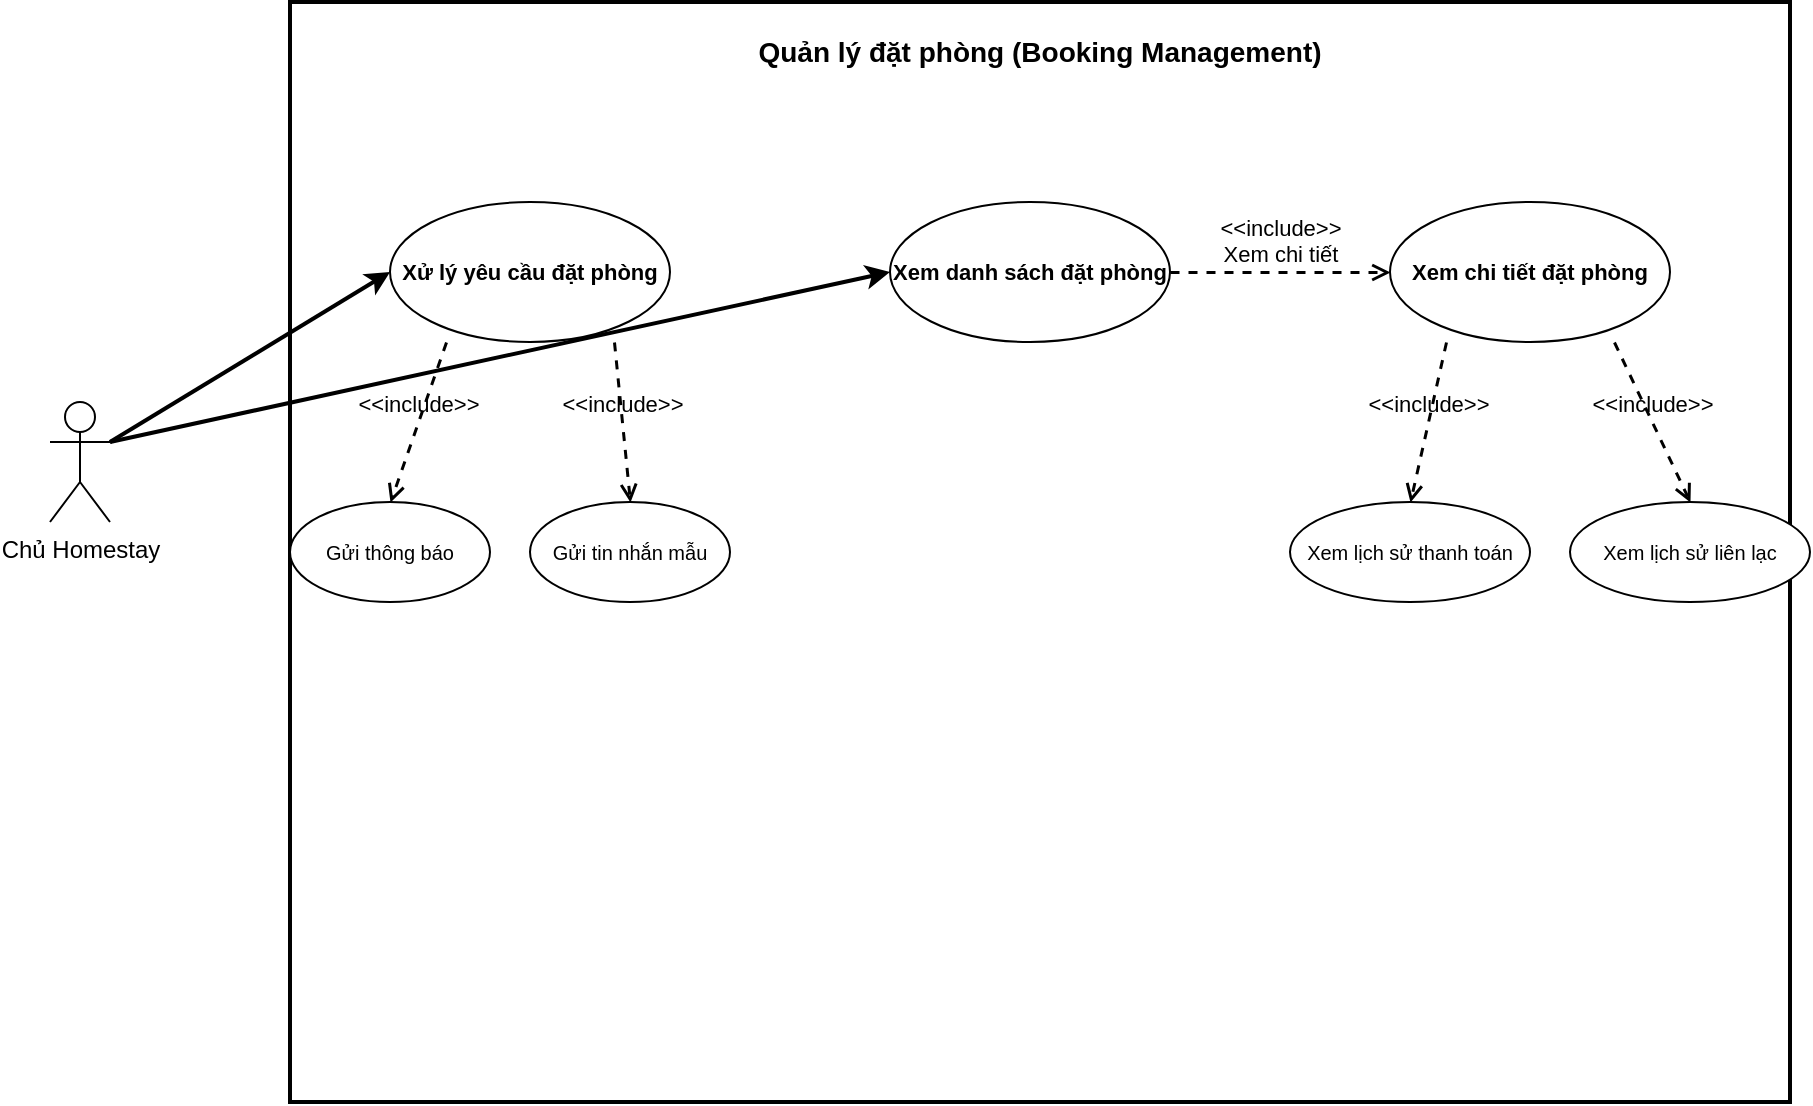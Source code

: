 <mxfile version="28.2.5">
  <diagram name="Booking Management" id="booking-management">
    <mxGraphModel grid="1" page="1" gridSize="10" guides="1" tooltips="1" connect="1" arrows="1" fold="1" pageScale="1" pageWidth="1000" pageHeight="700" math="0" shadow="0">
      <root>
        <mxCell id="0" />
        <mxCell id="1" parent="0" />
        
        <!-- System Boundary -->
        <mxCell id="system-boundary" value="Quản lý đặt phòng (Booking Management)" style="rounded=0;whiteSpace=wrap;html=1;strokeWidth=2;fontSize=14;fontStyle=1;verticalAlign=top;spacingTop=10;" vertex="1" parent="1">
          <mxGeometry x="200" y="50" width="750" height="550" as="geometry" />
        </mxCell>
        
        <!-- Host Actor -->
        <mxCell id="host-actor" value="Chủ Homestay" style="shape=umlActor;verticalLabelPosition=bottom;verticalAlign=top;html=1;outlineConnect=0;fontSize=12;" vertex="1" parent="1">
          <mxGeometry x="80" y="250" width="30" height="60" as="geometry" />
        </mxCell>
        
        <!-- Xử lý yêu cầu đặt phòng -->
        <mxCell id="UC07" value="Xử lý yêu cầu đặt phòng" style="ellipse;whiteSpace=wrap;html=1;fontSize=11;fontStyle=1;" vertex="1" parent="1">
          <mxGeometry x="250" y="150" width="140" height="70" as="geometry" />
        </mxCell>
        
        <!-- Xem danh sách đặt phòng -->
        <mxCell id="UC08" value="Xem danh sách đặt phòng" style="ellipse;whiteSpace=wrap;html=1;fontSize=11;fontStyle=1;" vertex="1" parent="1">
          <mxGeometry x="500" y="150" width="140" height="70" as="geometry" />
        </mxCell>
        
        <!-- Xem chi tiết đặt phòng -->
        <mxCell id="UC09" value="Xem chi tiết đặt phòng" style="ellipse;whiteSpace=wrap;html=1;fontSize=11;fontStyle=1;" vertex="1" parent="1">
          <mxGeometry x="750" y="150" width="140" height="70" as="geometry" />
        </mxCell>
        
        <!-- Supporting use cases for UC07 -->
        <mxCell id="UC07-notify" value="Gửi thông báo" style="ellipse;whiteSpace=wrap;html=1;fontSize=10;" vertex="1" parent="1">
          <mxGeometry x="200" y="300" width="100" height="50" as="geometry" />
        </mxCell>
        
        <mxCell id="UC07-message" value="Gửi tin nhắn mẫu" style="ellipse;whiteSpace=wrap;html=1;fontSize=10;" vertex="1" parent="1">
          <mxGeometry x="320" y="300" width="100" height="50" as="geometry" />
        </mxCell>
        
        <!-- Supporting use cases for UC09 -->
        <mxCell id="UC09-payment" value="Xem lịch sử thanh toán" style="ellipse;whiteSpace=wrap;html=1;fontSize=10;" vertex="1" parent="1">
          <mxGeometry x="700" y="300" width="120" height="50" as="geometry" />
        </mxCell>
        
        <mxCell id="UC09-contact" value="Xem lịch sử liên lạc" style="ellipse;whiteSpace=wrap;html=1;fontSize=10;" vertex="1" parent="1">
          <mxGeometry x="840" y="300" width="120" height="50" as="geometry" />
        </mxCell>
        
        <!-- ASSOCIATIONS -->
        <!-- Host to UC07 -->
        <mxCell id="host-UC07" value="" style="endArrow=classic;html=1;rounded=0;exitX=1;exitY=0.333;exitDx=0;exitDy=0;exitPerimeter=0;entryX=0;entryY=0.5;entryDx=0;entryDy=0;strokeWidth=2;" edge="1" parent="1" source="host-actor" target="UC07">
          <mxGeometry width="50" height="50" relative="1" as="geometry">
            <mxPoint x="120" y="270" as="sourcePoint" />
            <mxPoint x="250" y="185" as="targetPoint" />
          </mxGeometry>
        </mxCell>
        
        <!-- Host to UC08 -->
        <mxCell id="host-UC08" value="" style="endArrow=classic;html=1;rounded=0;exitX=1;exitY=0.333;exitDx=0;exitDy=0;exitPerimeter=0;entryX=0;entryY=0.5;entryDx=0;entryDy=0;strokeWidth=2;" edge="1" parent="1" source="host-actor" target="UC08">
          <mxGeometry width="50" height="50" relative="1" as="geometry">
            <mxPoint x="120" y="270" as="sourcePoint" />
            <mxPoint x="500" y="185" as="targetPoint" />
          </mxGeometry>
        </mxCell>
        
        <!-- INCLUDE RELATIONSHIPS -->
        <!-- UC07 includes notifications -->
        <mxCell id="inc-UC07-notify" value="&amp;lt;&amp;lt;include&amp;gt;&amp;gt;" style="html=1;verticalAlign=bottom;labelBackgroundColor=none;endArrow=open;endFill=0;dashed=1;rounded=0;exitX=0.2;exitY=1;exitDx=0;exitDy=0;exitPerimeter=0;entryX=0.5;entryY=0;entryDx=0;entryDy=0;strokeWidth=1.5;" edge="1" parent="1" source="UC07" target="UC07-notify">
          <mxGeometry width="160" relative="1" as="geometry">
            <mxPoint x="278" y="220" as="sourcePoint" />
            <mxPoint x="250" y="300" as="targetPoint" />
          </mxGeometry>
        </mxCell>
        
        <!-- UC07 includes messages -->
        <mxCell id="inc-UC07-message" value="&amp;lt;&amp;lt;include&amp;gt;&amp;gt;" style="html=1;verticalAlign=bottom;labelBackgroundColor=none;endArrow=open;endFill=0;dashed=1;rounded=0;exitX=0.8;exitY=1;exitDx=0;exitDy=0;exitPerimeter=0;entryX=0.5;entryY=0;entryDx=0;entryDy=0;strokeWidth=1.5;" edge="1" parent="1" source="UC07" target="UC07-message">
          <mxGeometry width="160" relative="1" as="geometry">
            <mxPoint x="362" y="220" as="sourcePoint" />
            <mxPoint x="370" y="300" as="targetPoint" />
          </mxGeometry>
        </mxCell>
        
        <!-- UC08 includes UC09 -->
        <mxCell id="inc-UC08-UC09" value="&amp;lt;&amp;lt;include&amp;gt;&amp;gt;&#xa;Xem chi tiết" style="html=1;verticalAlign=bottom;labelBackgroundColor=none;endArrow=open;endFill=0;dashed=1;rounded=0;exitX=1;exitY=0.5;exitDx=0;exitDy=0;entryX=0;entryY=0.5;entryDx=0;entryDy=0;strokeWidth=1.5;" edge="1" parent="1" source="UC08" target="UC09">
          <mxGeometry width="160" relative="1" as="geometry">
            <mxPoint x="640" y="185" as="sourcePoint" />
            <mxPoint x="750" y="185" as="targetPoint" />
          </mxGeometry>
        </mxCell>
        
        <!-- UC09 includes payment history -->
        <mxCell id="inc-UC09-payment" value="&amp;lt;&amp;lt;include&amp;gt;&amp;gt;" style="html=1;verticalAlign=bottom;labelBackgroundColor=none;endArrow=open;endFill=0;dashed=1;rounded=0;exitX=0.2;exitY=1;exitDx=0;exitDy=0;exitPerimeter=0;entryX=0.5;entryY=0;entryDx=0;entryDy=0;strokeWidth=1.5;" edge="1" parent="1" source="UC09" target="UC09-payment">
          <mxGeometry width="160" relative="1" as="geometry">
            <mxPoint x="778" y="220" as="sourcePoint" />
            <mxPoint x="760" y="300" as="targetPoint" />
          </mxGeometry>
        </mxCell>
        
        <!-- UC09 includes contact history -->
        <mxCell id="inc-UC09-contact" value="&amp;lt;&amp;lt;include&amp;gt;&amp;gt;" style="html=1;verticalAlign=bottom;labelBackgroundColor=none;endArrow=open;endFill=0;dashed=1;rounded=0;exitX=0.8;exitY=1;exitDx=0;exitDy=0;exitPerimeter=0;entryX=0.5;entryY=0;entryDx=0;entryDy=0;strokeWidth=1.5;" edge="1" parent="1" source="UC09" target="UC09-contact">
          <mxGeometry width="160" relative="1" as="geometry">
            <mxPoint x="862" y="220" as="sourcePoint" />
            <mxPoint x="900" y="300" as="targetPoint" />
          </mxGeometry>
        </mxCell>
        

        

        
      </root>
    </mxGraphModel>
  </diagram>
</mxfile>